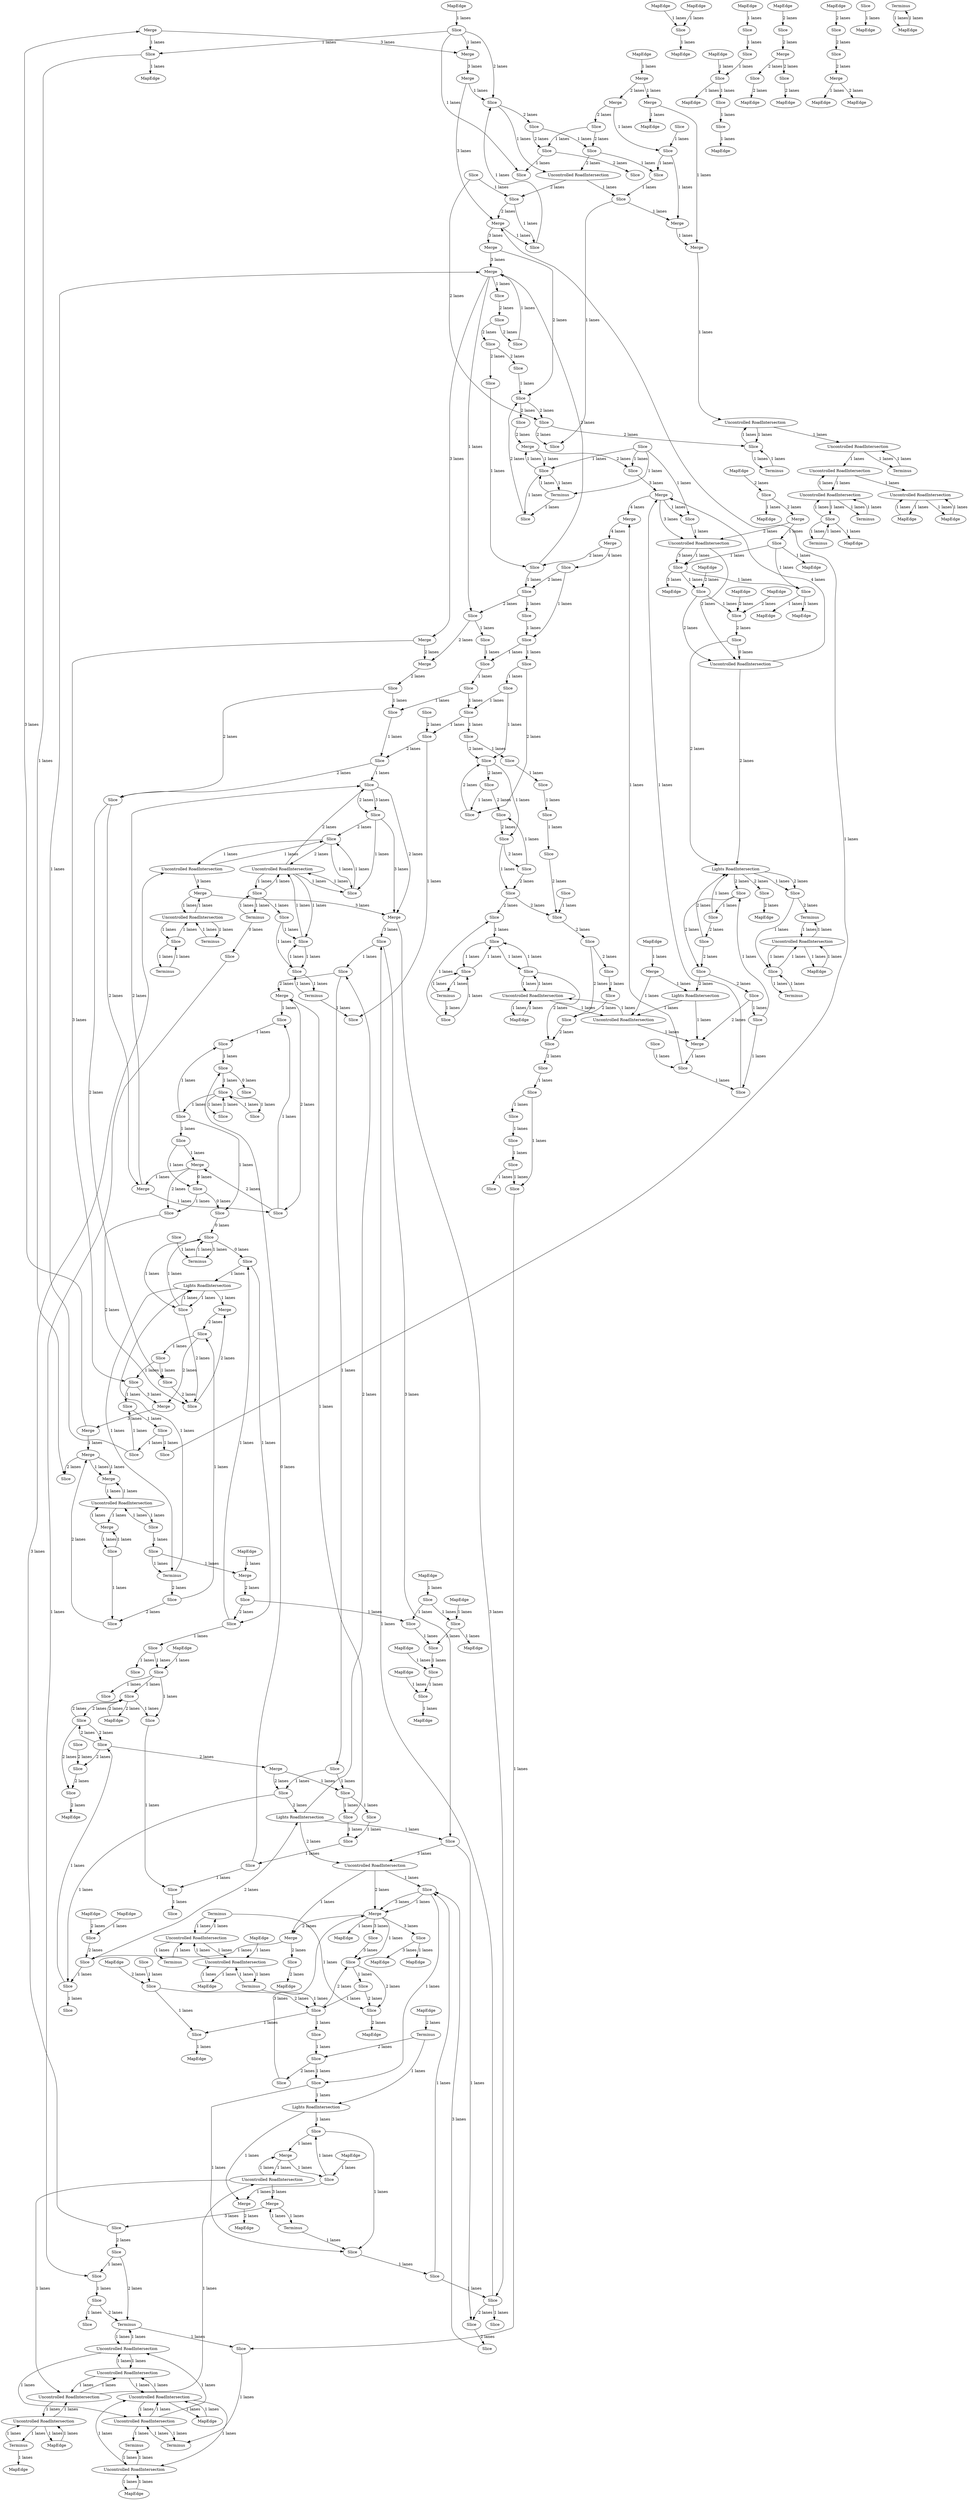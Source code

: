 digraph {
    0 [ label = "Merge" ]
    1 [ label = "MapEdge" ]
    2 [ label = "Merge" ]
    3 [ label = "Slice" ]
    4 [ label = "Lights RoadIntersection" ]
    5 [ label = "Merge" ]
    6 [ label = "Merge" ]
    7 [ label = "Merge" ]
    8 [ label = "Slice" ]
    9 [ label = "MapEdge" ]
    10 [ label = "Uncontrolled RoadIntersection" ]
    11 [ label = "Slice" ]
    12 [ label = "Terminus" ]
    13 [ label = "Lights RoadIntersection" ]
    14 [ label = "MapEdge" ]
    15 [ label = "Merge" ]
    16 [ label = "Merge" ]
    17 [ label = "MapEdge" ]
    18 [ label = "MapEdge" ]
    19 [ label = "MapEdge" ]
    20 [ label = "Terminus" ]
    21 [ label = "MapEdge" ]
    22 [ label = "Slice" ]
    23 [ label = "Slice" ]
    24 [ label = "MapEdge" ]
    25 [ label = "Merge" ]
    26 [ label = "Uncontrolled RoadIntersection" ]
    27 [ label = "MapEdge" ]
    28 [ label = "Merge" ]
    29 [ label = "Slice" ]
    30 [ label = "MapEdge" ]
    31 [ label = "Slice" ]
    32 [ label = "Merge" ]
    33 [ label = "Terminus" ]
    34 [ label = "Merge" ]
    35 [ label = "Slice" ]
    36 [ label = "Uncontrolled RoadIntersection" ]
    37 [ label = "Terminus" ]
    38 [ label = "Merge" ]
    39 [ label = "Merge" ]
    40 [ label = "Uncontrolled RoadIntersection" ]
    41 [ label = "Terminus" ]
    42 [ label = "Uncontrolled RoadIntersection" ]
    43 [ label = "Terminus" ]
    44 [ label = "Merge" ]
    45 [ label = "Slice" ]
    46 [ label = "Slice" ]
    47 [ label = "Slice" ]
    48 [ label = "Merge" ]
    49 [ label = "Terminus" ]
    50 [ label = "MapEdge" ]
    51 [ label = "Uncontrolled RoadIntersection" ]
    52 [ label = "Merge" ]
    53 [ label = "Merge" ]
    54 [ label = "Slice" ]
    55 [ label = "Uncontrolled RoadIntersection" ]
    56 [ label = "Lights RoadIntersection" ]
    57 [ label = "Slice" ]
    58 [ label = "Merge" ]
    59 [ label = "Slice" ]
    60 [ label = "Merge" ]
    61 [ label = "Merge" ]
    62 [ label = "Slice" ]
    63 [ label = "Slice" ]
    64 [ label = "MapEdge" ]
    65 [ label = "MapEdge" ]
    66 [ label = "MapEdge" ]
    67 [ label = "Merge" ]
    68 [ label = "Slice" ]
    69 [ label = "Slice" ]
    70 [ label = "Slice" ]
    71 [ label = "Merge" ]
    72 [ label = "Merge" ]
    73 [ label = "MapEdge" ]
    74 [ label = "Slice" ]
    75 [ label = "Slice" ]
    76 [ label = "Slice" ]
    77 [ label = "Lights RoadIntersection" ]
    78 [ label = "Uncontrolled RoadIntersection" ]
    79 [ label = "Uncontrolled RoadIntersection" ]
    80 [ label = "Uncontrolled RoadIntersection" ]
    81 [ label = "Uncontrolled RoadIntersection" ]
    82 [ label = "Slice" ]
    83 [ label = "MapEdge" ]
    84 [ label = "Slice" ]
    85 [ label = "Slice" ]
    86 [ label = "MapEdge" ]
    87 [ label = "Terminus" ]
    88 [ label = "MapEdge" ]
    89 [ label = "Uncontrolled RoadIntersection" ]
    90 [ label = "Terminus" ]
    91 [ label = "Merge" ]
    92 [ label = "MapEdge" ]
    93 [ label = "Merge" ]
    94 [ label = "MapEdge" ]
    95 [ label = "MapEdge" ]
    96 [ label = "Slice" ]
    97 [ label = "Slice" ]
    98 [ label = "Slice" ]
    99 [ label = "Uncontrolled RoadIntersection" ]
    100 [ label = "Slice" ]
    101 [ label = "MapEdge" ]
    102 [ label = "Slice" ]
    103 [ label = "Slice" ]
    104 [ label = "MapEdge" ]
    105 [ label = "Slice" ]
    106 [ label = "Terminus" ]
    107 [ label = "Slice" ]
    108 [ label = "Slice" ]
    109 [ label = "Slice" ]
    110 [ label = "Slice" ]
    111 [ label = "Slice" ]
    112 [ label = "Terminus" ]
    113 [ label = "Merge" ]
    114 [ label = "Merge" ]
    115 [ label = "Slice" ]
    116 [ label = "Slice" ]
    117 [ label = "Slice" ]
    118 [ label = "Slice" ]
    119 [ label = "Slice" ]
    120 [ label = "Slice" ]
    121 [ label = "Slice" ]
    122 [ label = "Slice" ]
    123 [ label = "Slice" ]
    124 [ label = "Slice" ]
    125 [ label = "Slice" ]
    126 [ label = "Slice" ]
    127 [ label = "Slice" ]
    128 [ label = "MapEdge" ]
    129 [ label = "Slice" ]
    130 [ label = "MapEdge" ]
    131 [ label = "Slice" ]
    132 [ label = "MapEdge" ]
    133 [ label = "Slice" ]
    134 [ label = "Slice" ]
    135 [ label = "Slice" ]
    136 [ label = "Merge" ]
    137 [ label = "Merge" ]
    138 [ label = "Terminus" ]
    139 [ label = "Slice" ]
    140 [ label = "Slice" ]
    141 [ label = "MapEdge" ]
    142 [ label = "MapEdge" ]
    143 [ label = "Slice" ]
    144 [ label = "Uncontrolled RoadIntersection" ]
    145 [ label = "Terminus" ]
    146 [ label = "MapEdge" ]
    147 [ label = "MapEdge" ]
    148 [ label = "Slice" ]
    149 [ label = "Slice" ]
    150 [ label = "Slice" ]
    151 [ label = "Uncontrolled RoadIntersection" ]
    152 [ label = "MapEdge" ]
    153 [ label = "Terminus" ]
    154 [ label = "MapEdge" ]
    155 [ label = "Slice" ]
    156 [ label = "Slice" ]
    157 [ label = "Slice" ]
    158 [ label = "Slice" ]
    159 [ label = "MapEdge" ]
    160 [ label = "MapEdge" ]
    161 [ label = "Slice" ]
    162 [ label = "Slice" ]
    163 [ label = "Slice" ]
    164 [ label = "Slice" ]
    165 [ label = "MapEdge" ]
    166 [ label = "Slice" ]
    167 [ label = "Slice" ]
    168 [ label = "Terminus" ]
    169 [ label = "MapEdge" ]
    170 [ label = "Uncontrolled RoadIntersection" ]
    171 [ label = "Uncontrolled RoadIntersection" ]
    172 [ label = "Slice" ]
    173 [ label = "Slice" ]
    174 [ label = "Slice" ]
    175 [ label = "Slice" ]
    176 [ label = "Slice" ]
    177 [ label = "Slice" ]
    178 [ label = "Slice" ]
    179 [ label = "Slice" ]
    180 [ label = "Slice" ]
    181 [ label = "Slice" ]
    182 [ label = "Slice" ]
    183 [ label = "Slice" ]
    184 [ label = "Slice" ]
    185 [ label = "MapEdge" ]
    186 [ label = "Slice" ]
    187 [ label = "Slice" ]
    188 [ label = "Slice" ]
    189 [ label = "Uncontrolled RoadIntersection" ]
    190 [ label = "Slice" ]
    191 [ label = "MapEdge" ]
    192 [ label = "MapEdge" ]
    193 [ label = "Slice" ]
    194 [ label = "Slice" ]
    195 [ label = "Merge" ]
    196 [ label = "Merge" ]
    197 [ label = "Slice" ]
    198 [ label = "Slice" ]
    199 [ label = "Slice" ]
    200 [ label = "Slice" ]
    201 [ label = "Slice" ]
    202 [ label = "Slice" ]
    203 [ label = "Slice" ]
    204 [ label = "Slice" ]
    205 [ label = "Slice" ]
    206 [ label = "Merge" ]
    207 [ label = "Slice" ]
    208 [ label = "Slice" ]
    209 [ label = "Slice" ]
    210 [ label = "Slice" ]
    211 [ label = "Uncontrolled RoadIntersection" ]
    212 [ label = "Slice" ]
    213 [ label = "Slice" ]
    214 [ label = "Slice" ]
    215 [ label = "Slice" ]
    216 [ label = "Slice" ]
    217 [ label = "Merge" ]
    218 [ label = "Slice" ]
    219 [ label = "Slice" ]
    220 [ label = "Slice" ]
    221 [ label = "Merge" ]
    222 [ label = "Slice" ]
    223 [ label = "MapEdge" ]
    224 [ label = "MapEdge" ]
    225 [ label = "Slice" ]
    226 [ label = "Slice" ]
    227 [ label = "Slice" ]
    228 [ label = "Slice" ]
    229 [ label = "Slice" ]
    230 [ label = "Slice" ]
    231 [ label = "Slice" ]
    232 [ label = "Slice" ]
    233 [ label = "Slice" ]
    234 [ label = "Slice" ]
    235 [ label = "Slice" ]
    236 [ label = "Slice" ]
    237 [ label = "Slice" ]
    238 [ label = "Terminus" ]
    239 [ label = "Slice" ]
    240 [ label = "Slice" ]
    241 [ label = "Slice" ]
    242 [ label = "Slice" ]
    243 [ label = "Merge" ]
    244 [ label = "Merge" ]
    245 [ label = "Slice" ]
    246 [ label = "Slice" ]
    247 [ label = "Terminus" ]
    248 [ label = "MapEdge" ]
    249 [ label = "Uncontrolled RoadIntersection" ]
    250 [ label = "Uncontrolled RoadIntersection" ]
    251 [ label = "MapEdge" ]
    252 [ label = "Slice" ]
    253 [ label = "Slice" ]
    254 [ label = "Slice" ]
    255 [ label = "Slice" ]
    256 [ label = "Slice" ]
    257 [ label = "Slice" ]
    258 [ label = "Slice" ]
    259 [ label = "Terminus" ]
    260 [ label = "Slice" ]
    261 [ label = "Uncontrolled RoadIntersection" ]
    262 [ label = "Slice" ]
    263 [ label = "Slice" ]
    264 [ label = "MapEdge" ]
    265 [ label = "Slice" ]
    266 [ label = "Slice" ]
    267 [ label = "Lights RoadIntersection" ]
    268 [ label = "MapEdge" ]
    269 [ label = "Slice" ]
    270 [ label = "MapEdge" ]
    271 [ label = "Slice" ]
    272 [ label = "Slice" ]
    273 [ label = "Slice" ]
    274 [ label = "Slice" ]
    275 [ label = "Slice" ]
    276 [ label = "Slice" ]
    277 [ label = "Slice" ]
    278 [ label = "Slice" ]
    279 [ label = "Slice" ]
    280 [ label = "Slice" ]
    281 [ label = "Slice" ]
    282 [ label = "Slice" ]
    283 [ label = "Slice" ]
    284 [ label = "Slice" ]
    285 [ label = "Slice" ]
    286 [ label = "Slice" ]
    287 [ label = "Slice" ]
    288 [ label = "Slice" ]
    289 [ label = "Slice" ]
    290 [ label = "Slice" ]
    291 [ label = "Slice" ]
    292 [ label = "Slice" ]
    293 [ label = "Slice" ]
    294 [ label = "Slice" ]
    295 [ label = "Slice" ]
    296 [ label = "Slice" ]
    297 [ label = "Slice" ]
    298 [ label = "Terminus" ]
    299 [ label = "Slice" ]
    300 [ label = "Slice" ]
    301 [ label = "Slice" ]
    302 [ label = "Slice" ]
    303 [ label = "Slice" ]
    304 [ label = "MapEdge" ]
    305 [ label = "MapEdge" ]
    306 [ label = "Slice" ]
    307 [ label = "Slice" ]
    308 [ label = "Slice" ]
    309 [ label = "Slice" ]
    310 [ label = "Slice" ]
    311 [ label = "Slice" ]
    312 [ label = "Uncontrolled RoadIntersection" ]
    313 [ label = "Terminus" ]
    314 [ label = "Slice" ]
    315 [ label = "MapEdge" ]
    316 [ label = "Slice" ]
    317 [ label = "Slice" ]
    318 [ label = "Merge" ]
    319 [ label = "Slice" ]
    320 [ label = "Merge" ]
    321 [ label = "Slice" ]
    322 [ label = "MapEdge" ]
    323 [ label = "Slice" ]
    324 [ label = "MapEdge" ]
    325 [ label = "MapEdge" ]
    326 [ label = "MapEdge" ]
    327 [ label = "Slice" ]
    328 [ label = "MapEdge" ]
    329 [ label = "Slice" ]
    330 [ label = "MapEdge" ]
    331 [ label = "Slice" ]
    332 [ label = "Slice" ]
    333 [ label = "Slice" ]
    334 [ label = "MapEdge" ]
    335 [ label = "MapEdge" ]
    336 [ label = "Slice" ]
    337 [ label = "Slice" ]
    338 [ label = "Slice" ]
    339 [ label = "Slice" ]
    340 [ label = "Slice" ]
    341 [ label = "Slice" ]
    342 [ label = "Slice" ]
    343 [ label = "Slice" ]
    344 [ label = "Slice" ]
    345 [ label = "Slice" ]
    346 [ label = "Slice" ]
    347 [ label = "Slice" ]
    348 [ label = "Slice" ]
    349 [ label = "MapEdge" ]
    350 [ label = "Slice" ]
    351 [ label = "Uncontrolled RoadIntersection" ]
    352 [ label = "Slice" ]
    353 [ label = "Slice" ]
    354 [ label = "Slice" ]
    355 [ label = "Slice" ]
    356 [ label = "Slice" ]
    357 [ label = "MapEdge" ]
    358 [ label = "Uncontrolled RoadIntersection" ]
    359 [ label = "Terminus" ]
    360 [ label = "Merge" ]
    361 [ label = "Slice" ]
    362 [ label = "Terminus" ]
    363 [ label = "Slice" ]
    364 [ label = "Merge" ]
    365 [ label = "Terminus" ]
    366 [ label = "Uncontrolled RoadIntersection" ]
    367 [ label = "Slice" ]
    368 [ label = "Terminus" ]
    369 [ label = "MapEdge" ]
    370 [ label = "Slice" ]
    371 [ label = "Slice" ]
    372 [ label = "Slice" ]
    373 [ label = "MapEdge" ]
    374 [ label = "Slice" ]
    375 [ label = "MapEdge" ]
    376 [ label = "MapEdge" ]
    377 [ label = "Slice" ]
    0 -> 69 [ label = "1 lanes" ]
    69 -> 1 [ label = "1 lanes" ]
    2 -> 286 [ label = "2 lanes" ]
    286 -> 3 [ label = "2 lanes" ]
    4 -> 253 [ label = "2 lanes" ]
    253 -> 5 [ label = "2 lanes" ]
    6 -> 7 [ label = "2 lanes" ]
    8 -> 342 [ label = "2 lanes" ]
    342 -> 9 [ label = "2 lanes" ]
    10 -> 32 [ label = "3 lanes" ]
    32 -> 11 [ label = "3 lanes" ]
    12 -> 13 [ label = "1 lanes" ]
    14 -> 68 [ label = "1 lanes" ]
    68 -> 15 [ label = "1 lanes" ]
    16 -> 38 [ label = "1 lanes" ]
    38 -> 17 [ label = "1 lanes" ]
    18 -> 350 [ label = "1 lanes" ]
    350 -> 19 [ label = "1 lanes" ]
    20 -> 144 [ label = "1 lanes" ]
    144 -> 20 [ label = "1 lanes" ]
    144 -> 21 [ label = "1 lanes" ]
    21 -> 144 [ label = "1 lanes" ]
    22 -> 23 [ label = "1 lanes" ]
    23 -> 143 [ label = "1 lanes" ]
    143 -> 24 [ label = "1 lanes" ]
    25 -> 109 [ label = "1 lanes" ]
    109 -> 225 [ label = "1 lanes" ]
    225 -> 5 [ label = "1 lanes" ]
    26 -> 27 [ label = "1 lanes" ]
    27 -> 26 [ label = "1 lanes" ]
    28 -> 63 [ label = "1 lanes" ]
    63 -> 29 [ label = "1 lanes" ]
    28 -> 215 [ label = "2 lanes" ]
    215 -> 217 [ label = "2 lanes" ]
    30 -> 31 [ label = "1 lanes" ]
    32 -> 33 [ label = "1 lanes" ]
    33 -> 32 [ label = "1 lanes" ]
    5 -> 29 [ label = "1 lanes" ]
    34 -> 241 [ label = "0 lanes" ]
    241 -> 302 [ label = "0 lanes" ]
    302 -> 111 [ label = "0 lanes" ]
    111 -> 35 [ label = "0 lanes" ]
    36 -> 37 [ label = "1 lanes" ]
    37 -> 36 [ label = "1 lanes" ]
    38 -> 39 [ label = "1 lanes" ]
    40 -> 42 [ label = "1 lanes" ]
    42 -> 40 [ label = "1 lanes" ]
    42 -> 41 [ label = "1 lanes" ]
    41 -> 42 [ label = "1 lanes" ]
    42 -> 356 [ label = "1 lanes" ]
    356 -> 42 [ label = "1 lanes" ]
    356 -> 43 [ label = "1 lanes" ]
    43 -> 356 [ label = "1 lanes" ]
    44 -> 374 [ label = "2 lanes" ]
    374 -> 45 [ label = "2 lanes" ]
    46 -> 47 [ label = "1 lanes" ]
    48 -> 308 [ label = "1 lanes" ]
    308 -> 189 [ label = "1 lanes" ]
    189 -> 124 [ label = "1 lanes" ]
    124 -> 114 [ label = "1 lanes" ]
    114 -> 39 [ label = "1 lanes" ]
    39 -> 312 [ label = "1 lanes" ]
    312 -> 358 [ label = "1 lanes" ]
    358 -> 40 [ label = "1 lanes" ]
    40 -> 26 [ label = "1 lanes" ]
    49 -> 89 [ label = "1 lanes" ]
    89 -> 49 [ label = "1 lanes" ]
    89 -> 36 [ label = "1 lanes" ]
    36 -> 89 [ label = "1 lanes" ]
    36 -> 50 [ label = "1 lanes" ]
    50 -> 36 [ label = "1 lanes" ]
    51 -> 52 [ label = "1 lanes" ]
    53 -> 54 [ label = "2 lanes" ]
    55 -> 56 [ label = "2 lanes" ]
    57 -> 58 [ label = "2 lanes" ]
    59 -> 234 [ label = "2 lanes" ]
    234 -> 61 [ label = "2 lanes" ]
    61 -> 122 [ label = "2 lanes" ]
    122 -> 60 [ label = "2 lanes" ]
    267 -> 61 [ label = "1 lanes" ]
    29 -> 98 [ label = "1 lanes" ]
    98 -> 228 [ label = "1 lanes" ]
    228 -> 62 [ label = "1 lanes" ]
    5 -> 63 [ label = "2 lanes" ]
    63 -> 34 [ label = "2 lanes" ]
    58 -> 64 [ label = "1 lanes" ]
    65 -> 12 [ label = "2 lanes" ]
    66 -> 67 [ label = "1 lanes" ]
    68 -> 69 [ label = "1 lanes" ]
    69 -> 70 [ label = "1 lanes" ]
    71 -> 72 [ label = "4 lanes" ]
    73 -> 31 [ label = "2 lanes" ]
    31 -> 74 [ label = "2 lanes" ]
    75 -> 262 [ label = "1 lanes" ]
    262 -> 161 [ label = "1 lanes" ]
    161 -> 76 [ label = "1 lanes" ]
    77 -> 78 [ label = "1 lanes" ]
    79 -> 151 [ label = "1 lanes" ]
    151 -> 79 [ label = "1 lanes" ]
    151 -> 80 [ label = "1 lanes" ]
    80 -> 151 [ label = "1 lanes" ]
    81 -> 82 [ label = "1 lanes" ]
    82 -> 81 [ label = "1 lanes" ]
    83 -> 22 [ label = "1 lanes" ]
    84 -> 316 [ label = "1 lanes" ]
    316 -> 85 [ label = "1 lanes" ]
    86 -> 80 [ label = "1 lanes" ]
    80 -> 86 [ label = "1 lanes" ]
    80 -> 87 [ label = "1 lanes" ]
    87 -> 80 [ label = "1 lanes" ]
    67 -> 78 [ label = "1 lanes" ]
    56 -> 203 [ label = "2 lanes" ]
    203 -> 199 [ label = "2 lanes" ]
    199 -> 77 [ label = "2 lanes" ]
    78 -> 81 [ label = "1 lanes" ]
    81 -> 78 [ label = "1 lanes" ]
    81 -> 88 [ label = "1 lanes" ]
    88 -> 81 [ label = "1 lanes" ]
    89 -> 90 [ label = "1 lanes" ]
    90 -> 89 [ label = "1 lanes" ]
    78 -> 91 [ label = "1 lanes" ]
    55 -> 206 [ label = "4 lanes" ]
    206 -> 71 [ label = "4 lanes" ]
    54 -> 92 [ label = "2 lanes" ]
    93 -> 75 [ label = "1 lanes" ]
    75 -> 263 [ label = "1 lanes" ]
    263 -> 94 [ label = "1 lanes" ]
    95 -> 76 [ label = "2 lanes" ]
    76 -> 162 [ label = "2 lanes" ]
    162 -> 56 [ label = "2 lanes" ]
    96 -> 221 [ label = "1 lanes" ]
    221 -> 97 [ label = "1 lanes" ]
    135 -> 98 [ label = "1 lanes" ]
    217 -> 252 [ label = "3 lanes" ]
    252 -> 254 [ label = "3 lanes" ]
    254 -> 51 [ label = "3 lanes" ]
    99 -> 210 [ label = "1 lanes" ]
    210 -> 99 [ label = "1 lanes" ]
    210 -> 256 [ label = "1 lanes" ]
    256 -> 210 [ label = "1 lanes" ]
    256 -> 211 [ label = "1 lanes" ]
    211 -> 256 [ label = "1 lanes" ]
    100 -> 101 [ label = "1 lanes" ]
    102 -> 103 [ label = "1 lanes" ]
    104 -> 323 [ label = "2 lanes" ]
    323 -> 93 [ label = "2 lanes" ]
    93 -> 261 [ label = "2 lanes" ]
    261 -> 55 [ label = "2 lanes" ]
    105 -> 106 [ label = "1 lanes" ]
    107 -> 187 [ label = "1 lanes" ]
    187 -> 197 [ label = "1 lanes" ]
    197 -> 108 [ label = "1 lanes" ]
    107 -> 109 [ label = "1 lanes" ]
    109 -> 110 [ label = "1 lanes" ]
    106 -> 111 [ label = "1 lanes" ]
    111 -> 106 [ label = "1 lanes" ]
    111 -> 231 [ label = "1 lanes" ]
    231 -> 111 [ label = "1 lanes" ]
    231 -> 267 [ label = "1 lanes" ]
    267 -> 231 [ label = "1 lanes" ]
    267 -> 112 [ label = "1 lanes" ]
    112 -> 267 [ label = "1 lanes" ]
    113 -> 117 [ label = "1 lanes" ]
    117 -> 114 [ label = "1 lanes" ]
    115 -> 126 [ label = "1 lanes" ]
    126 -> 96 [ label = "1 lanes" ]
    96 -> 115 [ label = "1 lanes" ]
    116 -> 117 [ label = "1 lanes" ]
    117 -> 118 [ label = "1 lanes" ]
    119 -> 190 [ label = "1 lanes" ]
    190 -> 120 [ label = "1 lanes" ]
    121 -> 122 [ label = "1 lanes" ]
    122 -> 236 [ label = "1 lanes" ]
    236 -> 317 [ label = "1 lanes" ]
    317 -> 115 [ label = "1 lanes" ]
    123 -> 188 [ label = "1 lanes" ]
    188 -> 118 [ label = "1 lanes" ]
    118 -> 124 [ label = "1 lanes" ]
    124 -> 125 [ label = "1 lanes" ]
    126 -> 127 [ label = "1 lanes" ]
    128 -> 44 [ label = "1 lanes" ]
    129 -> 130 [ label = "2 lanes" ]
    131 -> 57 [ label = "2 lanes" ]
    58 -> 132 [ label = "2 lanes" ]
    133 -> 62 [ label = "1 lanes" ]
    62 -> 133 [ label = "1 lanes" ]
    134 -> 62 [ label = "1 lanes" ]
    62 -> 134 [ label = "1 lanes" ]
    136 -> 148 [ label = "1 lanes" ]
    148 -> 137 [ label = "1 lanes" ]
    136 -> 10 [ label = "1 lanes" ]
    10 -> 136 [ label = "1 lanes" ]
    10 -> 249 [ label = "1 lanes" ]
    249 -> 10 [ label = "1 lanes" ]
    249 -> 79 [ label = "1 lanes" ]
    79 -> 249 [ label = "1 lanes" ]
    79 -> 170 [ label = "1 lanes" ]
    170 -> 79 [ label = "1 lanes" ]
    170 -> 138 [ label = "1 lanes" ]
    138 -> 170 [ label = "1 lanes" ]
    139 -> 140 [ label = "1 lanes" ]
    140 -> 141 [ label = "1 lanes" ]
    142 -> 143 [ label = "1 lanes" ]
    143 -> 139 [ label = "1 lanes" ]
    144 -> 205 [ label = "1 lanes" ]
    205 -> 144 [ label = "1 lanes" ]
    205 -> 145 [ label = "1 lanes" ]
    145 -> 205 [ label = "1 lanes" ]
    146 -> 36 [ label = "1 lanes" ]
    147 -> 148 [ label = "1 lanes" ]
    148 -> 363 [ label = "1 lanes" ]
    363 -> 340 [ label = "1 lanes" ]
    340 -> 319 [ label = "1 lanes" ]
    319 -> 265 [ label = "1 lanes" ]
    149 -> 150 [ label = "2 lanes" ]
    33 -> 340 [ label = "1 lanes" ]
    49 -> 150 [ label = "1 lanes" ]
    53 -> 129 [ label = "2 lanes" ]
    77 -> 91 [ label = "1 lanes" ]
    151 -> 152 [ label = "1 lanes" ]
    152 -> 151 [ label = "1 lanes" ]
    151 -> 171 [ label = "1 lanes" ]
    171 -> 151 [ label = "1 lanes" ]
    171 -> 153 [ label = "1 lanes" ]
    153 -> 171 [ label = "1 lanes" ]
    154 -> 26 [ label = "1 lanes" ]
    26 -> 154 [ label = "1 lanes" ]
    68 -> 155 [ label = "1 lanes" ]
    156 -> 157 [ label = "1 lanes" ]
    158 -> 159 [ label = "2 lanes" ]
    160 -> 161 [ label = "2 lanes" ]
    161 -> 55 [ label = "2 lanes" ]
    162 -> 55 [ label = "0 lanes" ]
    163 -> 297 [ label = "2 lanes" ]
    297 -> 7 [ label = "2 lanes" ]
    3 -> 360 [ label = "2 lanes" ]
    360 -> 164 [ label = "2 lanes" ]
    164 -> 206 [ label = "3 lanes" ]
    206 -> 261 [ label = "3 lanes" ]
    261 -> 262 [ label = "3 lanes" ]
    262 -> 165 [ label = "3 lanes" ]
    166 -> 167 [ label = "1 lanes" ]
    168 -> 169 [ label = "1 lanes" ]
    169 -> 168 [ label = "1 lanes" ]
    171 -> 170 [ label = "1 lanes" ]
    170 -> 171 [ label = "1 lanes" ]
    171 -> 87 [ label = "1 lanes" ]
    172 -> 173 [ label = "1 lanes" ]
    174 -> 354 [ label = "2 lanes" ]
    354 -> 348 [ label = "2 lanes" ]
    348 -> 175 [ label = "2 lanes" ]
    273 -> 353 [ label = "2 lanes" ]
    353 -> 176 [ label = "2 lanes" ]
    177 -> 273 [ label = "2 lanes" ]
    178 -> 177 [ label = "1 lanes" ]
    179 -> 178 [ label = "1 lanes" ]
    180 -> 179 [ label = "1 lanes" ]
    181 -> 153 [ label = "1 lanes" ]
    183 -> 182 [ label = "1 lanes" ]
    184 -> 173 [ label = "1 lanes" ]
    173 -> 181 [ label = "1 lanes" ]
    138 -> 181 [ label = "1 lanes" ]
    11 -> 183 [ label = "2 lanes" ]
    183 -> 138 [ label = "2 lanes" ]
    185 -> 16 [ label = "1 lanes" ]
    67 -> 77 [ label = "1 lanes" ]
    186 -> 25 [ label = "2 lanes" ]
    51 -> 320 [ label = "2 lanes" ]
    25 -> 187 [ label = "2 lanes" ]
    187 -> 4 [ label = "2 lanes" ]
    16 -> 113 [ label = "2 lanes" ]
    113 -> 156 [ label = "2 lanes" ]
    156 -> 188 [ label = "2 lanes" ]
    188 -> 189 [ label = "2 lanes" ]
    189 -> 190 [ label = "2 lanes" ]
    190 -> 318 [ label = "2 lanes" ]
    137 -> 191 [ label = "2 lanes" ]
    51 -> 219 [ label = "1 lanes" ]
    219 -> 339 [ label = "1 lanes" ]
    339 -> 13 [ label = "1 lanes" ]
    192 -> 193 [ label = "2 lanes" ]
    194 -> 355 [ label = "1 lanes" ]
    355 -> 44 [ label = "1 lanes" ]
    195 -> 196 [ label = "1 lanes" ]
    74 -> 197 [ label = "1 lanes" ]
    197 -> 186 [ label = "1 lanes" ]
    74 -> 4 [ label = "2 lanes" ]
    198 -> 199 [ label = "2 lanes" ]
    199 -> 202 [ label = "2 lanes" ]
    202 -> 91 [ label = "2 lanes" ]
    198 -> 56 [ label = "2 lanes" ]
    56 -> 204 [ label = "2 lanes" ]
    204 -> 20 [ label = "2 lanes" ]
    200 -> 198 [ label = "2 lanes" ]
    201 -> 85 [ label = "1 lanes" ]
    202 -> 201 [ label = "1 lanes" ]
    201 -> 203 [ label = "1 lanes" ]
    203 -> 200 [ label = "1 lanes" ]
    200 -> 56 [ label = "1 lanes" ]
    56 -> 204 [ label = "1 lanes" ]
    204 -> 205 [ label = "1 lanes" ]
    85 -> 206 [ label = "1 lanes" ]
    206 -> 207 [ label = "1 lanes" ]
    7 -> 166 [ label = "2 lanes" ]
    166 -> 233 [ label = "2 lanes" ]
    233 -> 28 [ label = "2 lanes" ]
    208 -> 290 [ label = "1 lanes" ]
    290 -> 209 [ label = "1 lanes" ]
    208 -> 163 [ label = "2 lanes" ]
    72 -> 288 [ label = "2 lanes" ]
    288 -> 221 [ label = "2 lanes" ]
    72 -> 208 [ label = "4 lanes" ]
    210 -> 211 [ label = "2 lanes" ]
    211 -> 215 [ label = "2 lanes" ]
    215 -> 216 [ label = "2 lanes" ]
    216 -> 210 [ label = "2 lanes" ]
    212 -> 306 [ label = "1 lanes" ]
    306 -> 213 [ label = "1 lanes" ]
    12 -> 338 [ label = "2 lanes" ]
    338 -> 214 [ label = "2 lanes" ]
    214 -> 320 [ label = "3 lanes" ]
    215 -> 216 [ label = "3 lanes" ]
    216 -> 217 [ label = "3 lanes" ]
    217 -> 265 [ label = "3 lanes" ]
    218 -> 219 [ label = "3 lanes" ]
    219 -> 320 [ label = "3 lanes" ]
    320 -> 220 [ label = "3 lanes" ]
    321 -> 150 [ label = "2 lanes" ]
    265 -> 255 [ label = "2 lanes" ]
    255 -> 218 [ label = "2 lanes" ]
    46 -> 8 [ label = "2 lanes" ]
    8 -> 46 [ label = "2 lanes" ]
    8 -> 186 [ label = "2 lanes" ]
    186 -> 8 [ label = "2 lanes" ]
    2 -> 221 [ label = "3 lanes" ]
    320 -> 222 [ label = "3 lanes" ]
    222 -> 223 [ label = "1 lanes" ]
    150 -> 224 [ label = "2 lanes" ]
    225 -> 230 [ label = "1 lanes" ]
    230 -> 227 [ label = "1 lanes" ]
    227 -> 226 [ label = "1 lanes" ]
    227 -> 228 [ label = "0 lanes" ]
    228 -> 229 [ label = "0 lanes" ]
    110 -> 230 [ label = "1 lanes" ]
    231 -> 234 [ label = "2 lanes" ]
    112 -> 121 [ label = "2 lanes" ]
    121 -> 246 [ label = "2 lanes" ]
    246 -> 196 [ label = "2 lanes" ]
    196 -> 70 [ label = "2 lanes" ]
    232 -> 292 [ label = "2 lanes" ]
    292 -> 295 [ label = "2 lanes" ]
    295 -> 233 [ label = "2 lanes" ]
    233 -> 237 [ label = "2 lanes" ]
    237 -> 234 [ label = "2 lanes" ]
    235 -> 291 [ label = "1 lanes" ]
    291 -> 272 [ label = "1 lanes" ]
    272 -> 180 [ label = "1 lanes" ]
    236 -> 237 [ label = "1 lanes" ]
    34 -> 28 [ label = "1 lanes" ]
    238 -> 239 [ label = "1 lanes" ]
    240 -> 241 [ label = "1 lanes" ]
    241 -> 59 [ label = "1 lanes" ]
    377 -> 242 [ label = "1 lanes" ]
    196 -> 243 [ label = "1 lanes" ]
    196 -> 243 [ label = "1 lanes" ]
    244 -> 245 [ label = "1 lanes" ]
    245 -> 244 [ label = "1 lanes" ]
    245 -> 246 [ label = "1 lanes" ]
    247 -> 250 [ label = "1 lanes" ]
    250 -> 247 [ label = "1 lanes" ]
    250 -> 248 [ label = "1 lanes" ]
    248 -> 250 [ label = "1 lanes" ]
    249 -> 250 [ label = "1 lanes" ]
    250 -> 249 [ label = "1 lanes" ]
    247 -> 251 [ label = "1 lanes" ]
    265 -> 252 [ label = "1 lanes" ]
    252 -> 253 [ label = "1 lanes" ]
    253 -> 107 [ label = "1 lanes" ]
    194 -> 351 [ label = "1 lanes" ]
    351 -> 194 [ label = "1 lanes" ]
    351 -> 243 [ label = "1 lanes" ]
    243 -> 351 [ label = "1 lanes" ]
    4 -> 254 [ label = "1 lanes" ]
    254 -> 255 [ label = "1 lanes" ]
    216 -> 256 [ label = "1 lanes" ]
    257 -> 182 [ label = "1 lanes" ]
    182 -> 271 [ label = "1 lanes" ]
    271 -> 258 [ label = "1 lanes" ]
    211 -> 344 [ label = "1 lanes" ]
    344 -> 211 [ label = "1 lanes" ]
    344 -> 259 [ label = "1 lanes" ]
    259 -> 344 [ label = "1 lanes" ]
    260 -> 207 [ label = "1 lanes" ]
    207 -> 261 [ label = "1 lanes" ]
    261 -> 262 [ label = "1 lanes" ]
    262 -> 263 [ label = "1 lanes" ]
    263 -> 264 [ label = "1 lanes" ]
    265 -> 266 [ label = "1 lanes" ]
    45 -> 370 [ label = "1 lanes" ]
    370 -> 377 [ label = "1 lanes" ]
    377 -> 46 [ label = "1 lanes" ]
    35 -> 267 [ label = "1 lanes" ]
    45 -> 35 [ label = "1 lanes" ]
    35 -> 45 [ label = "1 lanes" ]
    268 -> 269 [ label = "1 lanes" ]
    320 -> 270 [ label = "1 lanes" ]
    320 -> 52 [ label = "2 lanes" ]
    211 -> 345 [ label = "1 lanes" ]
    345 -> 211 [ label = "1 lanes" ]
    345 -> 347 [ label = "1 lanes" ]
    347 -> 345 [ label = "1 lanes" ]
    347 -> 238 [ label = "1 lanes" ]
    238 -> 347 [ label = "1 lanes" ]
    259 -> 257 [ label = "0 lanes" ]
    271 -> 138 [ label = "2 lanes" ]
    272 -> 276 [ label = "2 lanes" ]
    276 -> 281 [ label = "2 lanes" ]
    281 -> 280 [ label = "2 lanes" ]
    280 -> 283 [ label = "2 lanes" ]
    283 -> 279 [ label = "2 lanes" ]
    279 -> 277 [ label = "2 lanes" ]
    277 -> 273 [ label = "2 lanes" ]
    274 -> 273 [ label = "1 lanes" ]
    275 -> 276 [ label = "1 lanes" ]
    283 -> 277 [ label = "1 lanes" ]
    277 -> 278 [ label = "2 lanes" ]
    279 -> 280 [ label = "1 lanes" ]
    281 -> 282 [ label = "1 lanes" ]
    276 -> 283 [ label = "1 lanes" ]
    284 -> 282 [ label = "2 lanes" ]
    282 -> 276 [ label = "2 lanes" ]
    285 -> 286 [ label = "1 lanes" ]
    287 -> 288 [ label = "1 lanes" ]
    288 -> 163 [ label = "1 lanes" ]
    163 -> 289 [ label = "1 lanes" ]
    289 -> 290 [ label = "1 lanes" ]
    290 -> 284 [ label = "1 lanes" ]
    284 -> 275 [ label = "1 lanes" ]
    275 -> 291 [ label = "1 lanes" ]
    291 -> 292 [ label = "1 lanes" ]
    292 -> 239 [ label = "1 lanes" ]
    293 -> 307 [ label = "2 lanes" ]
    307 -> 285 [ label = "2 lanes" ]
    294 -> 209 [ label = "1 lanes" ]
    209 -> 235 [ label = "1 lanes" ]
    235 -> 167 [ label = "1 lanes" ]
    167 -> 295 [ label = "1 lanes" ]
    295 -> 215 [ label = "1 lanes" ]
    296 -> 221 [ label = "1 lanes" ]
    221 -> 297 [ label = "1 lanes" ]
    297 -> 294 [ label = "1 lanes" ]
    97 -> 293 [ label = "2 lanes" ]
    298 -> 301 [ label = "1 lanes" ]
    301 -> 298 [ label = "1 lanes" ]
    301 -> 299 [ label = "1 lanes" ]
    299 -> 301 [ label = "1 lanes" ]
    299 -> 82 [ label = "1 lanes" ]
    82 -> 299 [ label = "1 lanes" ]
    298 -> 300 [ label = "1 lanes" ]
    300 -> 278 [ label = "1 lanes" ]
    278 -> 299 [ label = "1 lanes" ]
    300 -> 301 [ label = "1 lanes" ]
    135 -> 302 [ label = "1 lanes" ]
    220 -> 321 [ label = "3 lanes" ]
    240 -> 34 [ label = "1 lanes" ]
    4 -> 51 [ label = "2 lanes" ]
    303 -> 304 [ label = "2 lanes" ]
    52 -> 74 [ label = "1 lanes" ]
    305 -> 306 [ label = "2 lanes" ]
    306 -> 336 [ label = "2 lanes" ]
    336 -> 321 [ label = "2 lanes" ]
    307 -> 287 [ label = "2 lanes" ]
    127 -> 318 [ label = "1 lanes" ]
    318 -> 120 [ label = "1 lanes" ]
    120 -> 308 [ label = "1 lanes" ]
    309 -> 286 [ label = "2 lanes" ]
    119 -> 310 [ label = "2 lanes" ]
    310 -> 125 [ label = "2 lanes" ]
    68 -> 308 [ label = "2 lanes" ]
    308 -> 123 [ label = "2 lanes" ]
    123 -> 157 [ label = "2 lanes" ]
    157 -> 311 [ label = "2 lanes" ]
    157 -> 155 [ label = "1 lanes" ]
    312 -> 314 [ label = "1 lanes" ]
    314 -> 312 [ label = "1 lanes" ]
    314 -> 313 [ label = "1 lanes" ]
    313 -> 314 [ label = "1 lanes" ]
    11 -> 99 [ label = "3 lanes" ]
    99 -> 364 [ label = "3 lanes" ]
    364 -> 217 [ label = "3 lanes" ]
    286 -> 310 [ label = "2 lanes" ]
    310 -> 314 [ label = "2 lanes" ]
    315 -> 131 [ label = "2 lanes" ]
    34 -> 59 [ label = "2 lanes" ]
    91 -> 316 [ label = "1 lanes" ]
    316 -> 71 [ label = "1 lanes" ]
    6 -> 317 [ label = "3 lanes" ]
    317 -> 60 [ label = "3 lanes" ]
    221 -> 6 [ label = "3 lanes" ]
    15 -> 48 [ label = "3 lanes" ]
    48 -> 318 [ label = "3 lanes" ]
    0 -> 15 [ label = "3 lanes" ]
    60 -> 195 [ label = "3 lanes" ]
    195 -> 0 [ label = "3 lanes" ]
    319 -> 219 [ label = "1 lanes" ]
    219 -> 320 [ label = "1 lanes" ]
    320 -> 321 [ label = "1 lanes" ]
    321 -> 149 [ label = "1 lanes" ]
    149 -> 336 [ label = "1 lanes" ]
    336 -> 213 [ label = "1 lanes" ]
    213 -> 322 [ label = "1 lanes" ]
    135 -> 240 [ label = "1 lanes" ]
    62 -> 135 [ label = "1 lanes" ]
    318 -> 2 [ label = "3 lanes" ]
    323 -> 324 [ label = "1 lanes" ]
    75 -> 325 [ label = "1 lanes" ]
    326 -> 332 [ label = "1 lanes" ]
    332 -> 327 [ label = "1 lanes" ]
    328 -> 333 [ label = "1 lanes" ]
    333 -> 329 [ label = "1 lanes" ]
    330 -> 331 [ label = "1 lanes" ]
    332 -> 333 [ label = "1 lanes" ]
    333 -> 334 [ label = "1 lanes" ]
    335 -> 76 [ label = "2 lanes" ]
    37 -> 336 [ label = "1 lanes" ]
    336 -> 337 [ label = "1 lanes" ]
    337 -> 338 [ label = "1 lanes" ]
    338 -> 339 [ label = "1 lanes" ]
    339 -> 340 [ label = "1 lanes" ]
    341 -> 343 [ label = "2 lanes" ]
    343 -> 342 [ label = "2 lanes" ]
    186 -> 343 [ label = "2 lanes" ]
    344 -> 346 [ label = "1 lanes" ]
    346 -> 345 [ label = "1 lanes" ]
    346 -> 347 [ label = "1 lanes" ]
    82 -> 348 [ label = "2 lanes" ]
    349 -> 350 [ label = "1 lanes" ]
    244 -> 351 [ label = "1 lanes" ]
    351 -> 244 [ label = "1 lanes" ]
    103 -> 172 [ label = "1 lanes" ]
    172 -> 352 [ label = "1 lanes" ]
    353 -> 354 [ label = "2 lanes" ]
    176 -> 174 [ label = "1 lanes" ]
    175 -> 184 [ label = "1 lanes" ]
    184 -> 102 [ label = "1 lanes" ]
    355 -> 112 [ label = "1 lanes" ]
    260 -> 361 [ label = "1 lanes" ]
    361 -> 309 [ label = "1 lanes" ]
    260 -> 362 [ label = "1 lanes" ]
    362 -> 309 [ label = "1 lanes" ]
    260 -> 164 [ label = "1 lanes" ]
    356 -> 357 [ label = "1 lanes" ]
    358 -> 359 [ label = "1 lanes" ]
    359 -> 358 [ label = "1 lanes" ]
    360 -> 361 [ label = "1 lanes" ]
    361 -> 360 [ label = "1 lanes" ]
    361 -> 362 [ label = "1 lanes" ]
    362 -> 361 [ label = "1 lanes" ]
    13 -> 363 [ label = "1 lanes" ]
    363 -> 136 [ label = "1 lanes" ]
    13 -> 137 [ label = "1 lanes" ]
    364 -> 366 [ label = "1 lanes" ]
    366 -> 364 [ label = "1 lanes" ]
    366 -> 365 [ label = "1 lanes" ]
    365 -> 366 [ label = "1 lanes" ]
    366 -> 367 [ label = "1 lanes" ]
    367 -> 366 [ label = "1 lanes" ]
    367 -> 368 [ label = "1 lanes" ]
    368 -> 367 [ label = "1 lanes" ]
    369 -> 46 [ label = "2 lanes" ]
    46 -> 369 [ label = "2 lanes" ]
    370 -> 371 [ label = "1 lanes" ]
    47 -> 226 [ label = "1 lanes" ]
    226 -> 372 [ label = "1 lanes" ]
    222 -> 373 [ label = "3 lanes" ]
    56 -> 158 [ label = "2 lanes" ]
    193 -> 53 [ label = "2 lanes" ]
    52 -> 303 [ label = "2 lanes" ]
    293 -> 296 [ label = "2 lanes" ]
    374 -> 327 [ label = "1 lanes" ]
    327 -> 329 [ label = "1 lanes" ]
    329 -> 331 [ label = "1 lanes" ]
    331 -> 269 [ label = "1 lanes" ]
    269 -> 375 [ label = "1 lanes" ]
    376 -> 377 [ label = "1 lanes" ]
    377 -> 47 [ label = "1 lanes" ]
}
